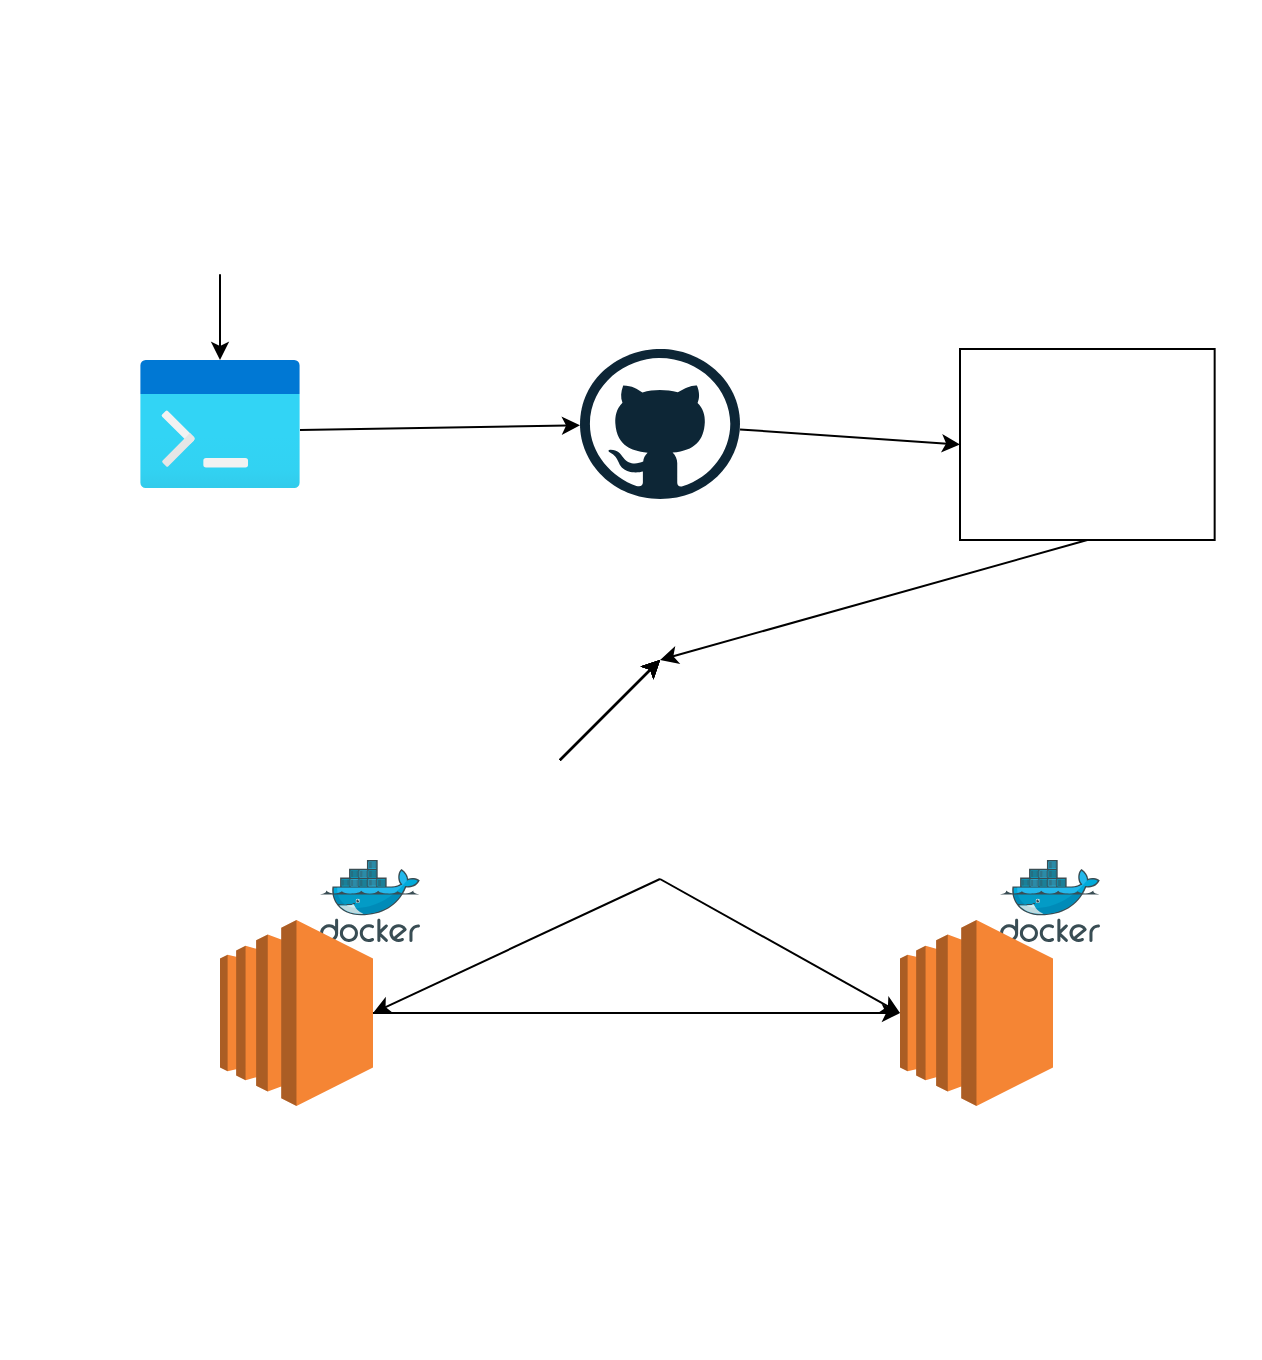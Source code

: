 <mxfile version="20.7.4" type="github">
  <diagram id="qEQ1p_dhDs8cUsJ-6VT_" name="Page-1">
    <mxGraphModel dx="1186" dy="646" grid="1" gridSize="10" guides="1" tooltips="1" connect="1" arrows="1" fold="1" page="1" pageScale="1" pageWidth="850" pageHeight="1100" math="0" shadow="0">
      <root>
        <mxCell id="0" />
        <mxCell id="1" parent="0" />
        <mxCell id="KILCN9Y3THgh-hcLu_NK-1" value="" style="aspect=fixed;html=1;points=[];align=center;image;fontSize=12;image=img/lib/azure2/general/Dev_Console.svg;" vertex="1" parent="1">
          <mxGeometry x="80" y="440" width="80" height="64" as="geometry" />
        </mxCell>
        <mxCell id="KILCN9Y3THgh-hcLu_NK-2" value="" style="dashed=0;outlineConnect=0;html=1;align=center;labelPosition=center;verticalLabelPosition=bottom;verticalAlign=top;shape=mxgraph.weblogos.github" vertex="1" parent="1">
          <mxGeometry x="300" y="434.5" width="80" height="75" as="geometry" />
        </mxCell>
        <mxCell id="KILCN9Y3THgh-hcLu_NK-3" value="" style="sketch=0;aspect=fixed;html=1;points=[];align=center;image;fontSize=12;image=img/lib/mscae/Docker.svg;" vertex="1" parent="1">
          <mxGeometry x="170" y="690" width="50" height="41" as="geometry" />
        </mxCell>
        <mxCell id="KILCN9Y3THgh-hcLu_NK-34" style="edgeStyle=orthogonalEdgeStyle;rounded=0;orthogonalLoop=1;jettySize=auto;html=1;exitX=1;exitY=0.5;exitDx=0;exitDy=0;exitPerimeter=0;entryX=0;entryY=0.5;entryDx=0;entryDy=0;entryPerimeter=0;" edge="1" parent="1" source="KILCN9Y3THgh-hcLu_NK-4" target="KILCN9Y3THgh-hcLu_NK-6">
          <mxGeometry relative="1" as="geometry">
            <mxPoint x="422" y="766.5" as="targetPoint" />
          </mxGeometry>
        </mxCell>
        <mxCell id="KILCN9Y3THgh-hcLu_NK-4" value="" style="outlineConnect=0;dashed=0;verticalLabelPosition=bottom;verticalAlign=top;align=center;html=1;shape=mxgraph.aws3.ec2;fillColor=#F58534;gradientColor=none;" vertex="1" parent="1">
          <mxGeometry x="120" y="720" width="76.5" height="93" as="geometry" />
        </mxCell>
        <mxCell id="KILCN9Y3THgh-hcLu_NK-5" value="" style="sketch=0;aspect=fixed;html=1;points=[];align=center;image;fontSize=12;image=img/lib/mscae/Docker.svg;" vertex="1" parent="1">
          <mxGeometry x="510" y="690" width="50" height="41" as="geometry" />
        </mxCell>
        <mxCell id="KILCN9Y3THgh-hcLu_NK-6" value="" style="outlineConnect=0;dashed=0;verticalLabelPosition=bottom;verticalAlign=top;align=center;html=1;shape=mxgraph.aws3.ec2;fillColor=#F58534;gradientColor=none;" vertex="1" parent="1">
          <mxGeometry x="460" y="720" width="76.5" height="93" as="geometry" />
        </mxCell>
        <mxCell id="KILCN9Y3THgh-hcLu_NK-9" value="" style="shape=image;verticalLabelPosition=bottom;labelBackgroundColor=default;verticalAlign=top;aspect=fixed;imageAspect=0;image=https://logos-download.com/wp-content/uploads/2016/10/Ansible_logo-700x700.png;" vertex="1" parent="1">
          <mxGeometry x="285.25" y="590" width="109.5" height="109.5" as="geometry" />
        </mxCell>
        <mxCell id="KILCN9Y3THgh-hcLu_NK-15" value="" style="shape=image;verticalLabelPosition=bottom;labelBackgroundColor=default;verticalAlign=top;aspect=fixed;imageAspect=0;image=https://logowik.com/content/uploads/images/jenkins8460.jpg;imageBorder=default;" vertex="1" parent="1">
          <mxGeometry x="490" y="434.5" width="127.33" height="95.5" as="geometry" />
        </mxCell>
        <mxCell id="KILCN9Y3THgh-hcLu_NK-17" value="" style="shape=image;verticalLabelPosition=bottom;labelBackgroundColor=default;verticalAlign=top;aspect=fixed;imageAspect=0;image=https://blog.knoldus.com/wp-content/uploads/2022/07/k6grafanainflux.jpg;" vertex="1" parent="1">
          <mxGeometry x="10" y="840" width="310" height="88.23" as="geometry" />
        </mxCell>
        <mxCell id="KILCN9Y3THgh-hcLu_NK-21" value="" style="edgeStyle=orthogonalEdgeStyle;rounded=0;orthogonalLoop=1;jettySize=auto;html=1;" edge="1" parent="1" source="KILCN9Y3THgh-hcLu_NK-18" target="KILCN9Y3THgh-hcLu_NK-1">
          <mxGeometry relative="1" as="geometry" />
        </mxCell>
        <mxCell id="KILCN9Y3THgh-hcLu_NK-18" value="" style="shape=image;verticalLabelPosition=bottom;labelBackgroundColor=default;verticalAlign=top;aspect=fixed;imageAspect=0;image=https://seeklogo.com/images/G/go-logo-046185B647-seeklogo.com.png;" vertex="1" parent="1">
          <mxGeometry x="69.5" y="260" width="101" height="137.1" as="geometry" />
        </mxCell>
        <mxCell id="KILCN9Y3THgh-hcLu_NK-19" value="" style="shape=image;verticalLabelPosition=bottom;labelBackgroundColor=default;verticalAlign=top;aspect=fixed;imageAspect=0;image=https://miro.medium.com/v2/resize:fit:623/1*hV308VnNWS1xlrSaztOHkw.png;" vertex="1" parent="1">
          <mxGeometry x="363.25" y="832.19" width="276.75" height="106.45" as="geometry" />
        </mxCell>
        <mxCell id="KILCN9Y3THgh-hcLu_NK-20" value="" style="endArrow=classic;html=1;rounded=0;" edge="1" parent="1">
          <mxGeometry width="50" height="50" relative="1" as="geometry">
            <mxPoint x="290" y="640" as="sourcePoint" />
            <mxPoint x="340" y="590" as="targetPoint" />
          </mxGeometry>
        </mxCell>
        <mxCell id="KILCN9Y3THgh-hcLu_NK-22" value="" style="endArrow=classic;html=1;rounded=0;" edge="1" parent="1">
          <mxGeometry width="50" height="50" relative="1" as="geometry">
            <mxPoint x="290" y="640" as="sourcePoint" />
            <mxPoint x="340" y="590" as="targetPoint" />
          </mxGeometry>
        </mxCell>
        <mxCell id="KILCN9Y3THgh-hcLu_NK-23" value="" style="endArrow=classic;html=1;rounded=0;" edge="1" parent="1">
          <mxGeometry width="50" height="50" relative="1" as="geometry">
            <mxPoint x="290" y="640" as="sourcePoint" />
            <mxPoint x="340" y="590" as="targetPoint" />
          </mxGeometry>
        </mxCell>
        <mxCell id="KILCN9Y3THgh-hcLu_NK-24" value="" style="endArrow=classic;html=1;rounded=0;" edge="1" parent="1">
          <mxGeometry width="50" height="50" relative="1" as="geometry">
            <mxPoint x="290" y="640" as="sourcePoint" />
            <mxPoint x="340" y="590" as="targetPoint" />
          </mxGeometry>
        </mxCell>
        <mxCell id="KILCN9Y3THgh-hcLu_NK-25" value="" style="endArrow=classic;html=1;rounded=0;" edge="1" parent="1">
          <mxGeometry width="50" height="50" relative="1" as="geometry">
            <mxPoint x="290" y="640" as="sourcePoint" />
            <mxPoint x="340" y="590" as="targetPoint" />
          </mxGeometry>
        </mxCell>
        <mxCell id="KILCN9Y3THgh-hcLu_NK-26" value="" style="endArrow=classic;html=1;rounded=0;" edge="1" parent="1">
          <mxGeometry width="50" height="50" relative="1" as="geometry">
            <mxPoint x="290" y="640" as="sourcePoint" />
            <mxPoint x="340" y="590" as="targetPoint" />
          </mxGeometry>
        </mxCell>
        <mxCell id="KILCN9Y3THgh-hcLu_NK-27" value="" style="endArrow=classic;html=1;rounded=0;exitX=1;exitY=0.547;exitDx=0;exitDy=0;exitPerimeter=0;" edge="1" parent="1" source="KILCN9Y3THgh-hcLu_NK-1" target="KILCN9Y3THgh-hcLu_NK-2">
          <mxGeometry width="50" height="50" relative="1" as="geometry">
            <mxPoint x="290" y="640" as="sourcePoint" />
            <mxPoint x="340" y="590" as="targetPoint" />
          </mxGeometry>
        </mxCell>
        <mxCell id="KILCN9Y3THgh-hcLu_NK-28" value="" style="endArrow=classic;html=1;rounded=0;entryX=0;entryY=0.5;entryDx=0;entryDy=0;" edge="1" parent="1" source="KILCN9Y3THgh-hcLu_NK-2" target="KILCN9Y3THgh-hcLu_NK-15">
          <mxGeometry width="50" height="50" relative="1" as="geometry">
            <mxPoint x="410" y="500" as="sourcePoint" />
            <mxPoint x="340" y="590" as="targetPoint" />
          </mxGeometry>
        </mxCell>
        <mxCell id="KILCN9Y3THgh-hcLu_NK-29" value="" style="endArrow=classic;html=1;rounded=0;exitX=0.5;exitY=1;exitDx=0;exitDy=0;entryX=0.5;entryY=0;entryDx=0;entryDy=0;" edge="1" parent="1" source="KILCN9Y3THgh-hcLu_NK-15" target="KILCN9Y3THgh-hcLu_NK-9">
          <mxGeometry width="50" height="50" relative="1" as="geometry">
            <mxPoint x="290" y="740" as="sourcePoint" />
            <mxPoint x="340" y="690" as="targetPoint" />
          </mxGeometry>
        </mxCell>
        <mxCell id="KILCN9Y3THgh-hcLu_NK-30" value="" style="endArrow=classic;html=1;rounded=0;exitX=0.5;exitY=1;exitDx=0;exitDy=0;entryX=0;entryY=0.5;entryDx=0;entryDy=0;entryPerimeter=0;" edge="1" parent="1" source="KILCN9Y3THgh-hcLu_NK-9" target="KILCN9Y3THgh-hcLu_NK-6">
          <mxGeometry width="50" height="50" relative="1" as="geometry">
            <mxPoint x="290" y="740" as="sourcePoint" />
            <mxPoint x="340" y="690" as="targetPoint" />
          </mxGeometry>
        </mxCell>
        <mxCell id="KILCN9Y3THgh-hcLu_NK-31" value="" style="endArrow=classic;html=1;rounded=0;entryX=1;entryY=0.5;entryDx=0;entryDy=0;entryPerimeter=0;exitX=0.5;exitY=1;exitDx=0;exitDy=0;" edge="1" parent="1" source="KILCN9Y3THgh-hcLu_NK-9" target="KILCN9Y3THgh-hcLu_NK-4">
          <mxGeometry width="50" height="50" relative="1" as="geometry">
            <mxPoint x="300" y="790" as="sourcePoint" />
            <mxPoint x="340" y="690" as="targetPoint" />
          </mxGeometry>
        </mxCell>
      </root>
    </mxGraphModel>
  </diagram>
</mxfile>
